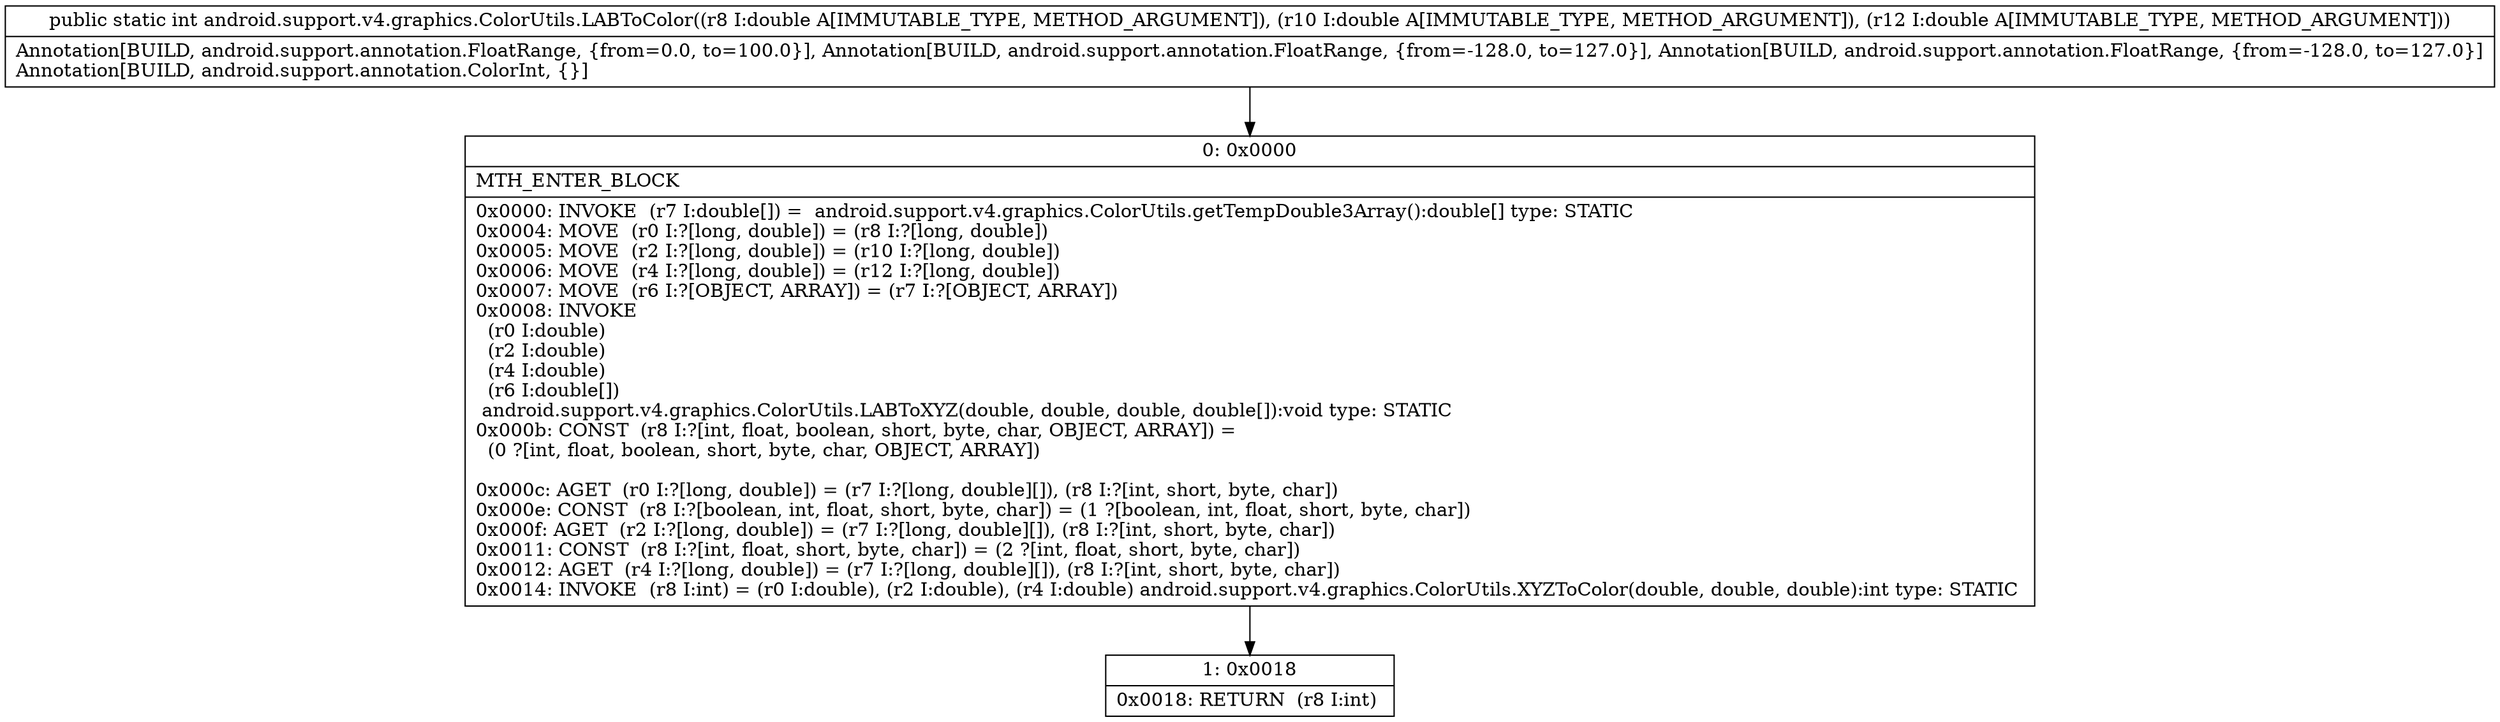 digraph "CFG forandroid.support.v4.graphics.ColorUtils.LABToColor(DDD)I" {
Node_0 [shape=record,label="{0\:\ 0x0000|MTH_ENTER_BLOCK\l|0x0000: INVOKE  (r7 I:double[]) =  android.support.v4.graphics.ColorUtils.getTempDouble3Array():double[] type: STATIC \l0x0004: MOVE  (r0 I:?[long, double]) = (r8 I:?[long, double]) \l0x0005: MOVE  (r2 I:?[long, double]) = (r10 I:?[long, double]) \l0x0006: MOVE  (r4 I:?[long, double]) = (r12 I:?[long, double]) \l0x0007: MOVE  (r6 I:?[OBJECT, ARRAY]) = (r7 I:?[OBJECT, ARRAY]) \l0x0008: INVOKE  \l  (r0 I:double)\l  (r2 I:double)\l  (r4 I:double)\l  (r6 I:double[])\l android.support.v4.graphics.ColorUtils.LABToXYZ(double, double, double, double[]):void type: STATIC \l0x000b: CONST  (r8 I:?[int, float, boolean, short, byte, char, OBJECT, ARRAY]) = \l  (0 ?[int, float, boolean, short, byte, char, OBJECT, ARRAY])\l \l0x000c: AGET  (r0 I:?[long, double]) = (r7 I:?[long, double][]), (r8 I:?[int, short, byte, char]) \l0x000e: CONST  (r8 I:?[boolean, int, float, short, byte, char]) = (1 ?[boolean, int, float, short, byte, char]) \l0x000f: AGET  (r2 I:?[long, double]) = (r7 I:?[long, double][]), (r8 I:?[int, short, byte, char]) \l0x0011: CONST  (r8 I:?[int, float, short, byte, char]) = (2 ?[int, float, short, byte, char]) \l0x0012: AGET  (r4 I:?[long, double]) = (r7 I:?[long, double][]), (r8 I:?[int, short, byte, char]) \l0x0014: INVOKE  (r8 I:int) = (r0 I:double), (r2 I:double), (r4 I:double) android.support.v4.graphics.ColorUtils.XYZToColor(double, double, double):int type: STATIC \l}"];
Node_1 [shape=record,label="{1\:\ 0x0018|0x0018: RETURN  (r8 I:int) \l}"];
MethodNode[shape=record,label="{public static int android.support.v4.graphics.ColorUtils.LABToColor((r8 I:double A[IMMUTABLE_TYPE, METHOD_ARGUMENT]), (r10 I:double A[IMMUTABLE_TYPE, METHOD_ARGUMENT]), (r12 I:double A[IMMUTABLE_TYPE, METHOD_ARGUMENT]))  | Annotation[BUILD, android.support.annotation.FloatRange, \{from=0.0, to=100.0\}], Annotation[BUILD, android.support.annotation.FloatRange, \{from=\-128.0, to=127.0\}], Annotation[BUILD, android.support.annotation.FloatRange, \{from=\-128.0, to=127.0\}]\lAnnotation[BUILD, android.support.annotation.ColorInt, \{\}]\l}"];
MethodNode -> Node_0;
Node_0 -> Node_1;
}

